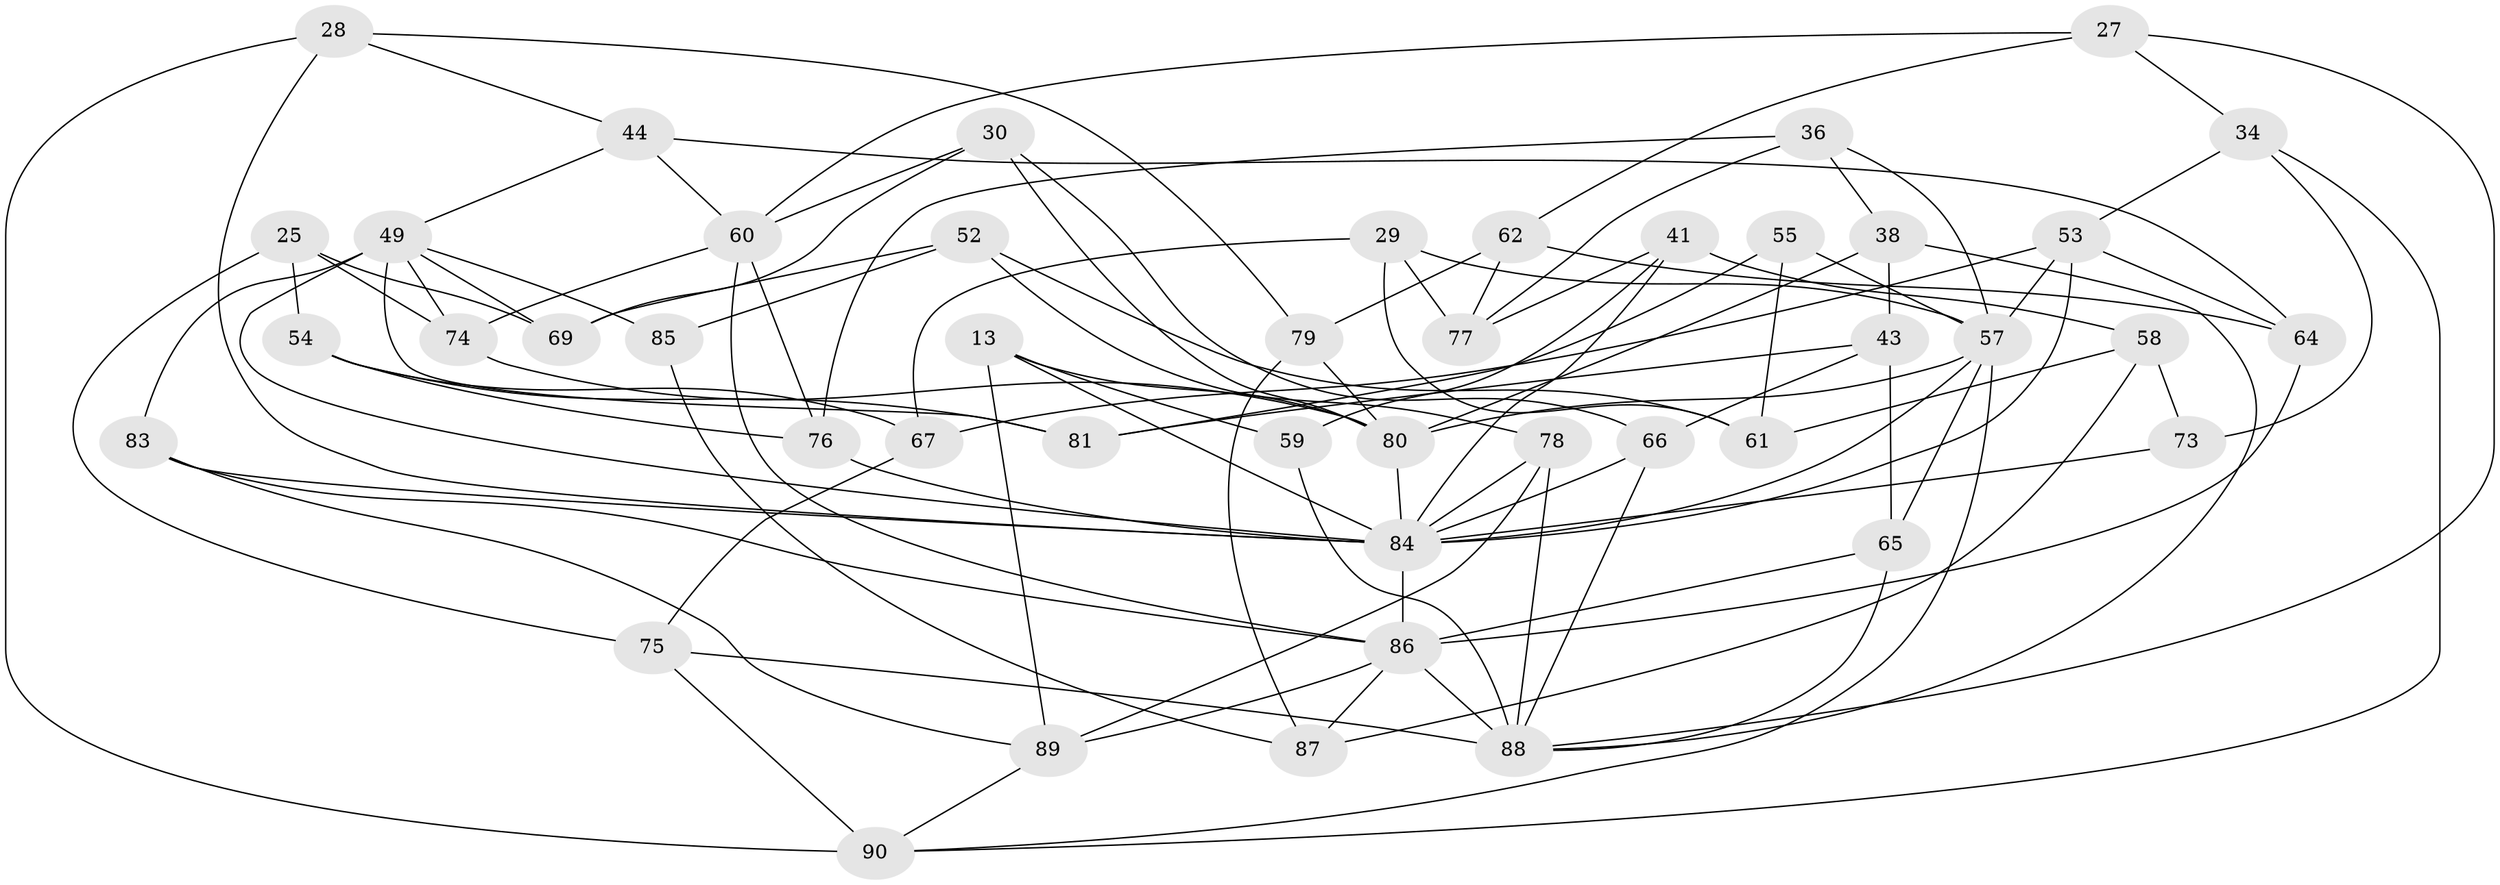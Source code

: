 // original degree distribution, {4: 1.0}
// Generated by graph-tools (version 1.1) at 2025/03/03/04/25 22:03:07]
// undirected, 45 vertices, 104 edges
graph export_dot {
graph [start="1"]
  node [color=gray90,style=filled];
  13 [super="+9"];
  25;
  27;
  28;
  29;
  30;
  34 [super="+32"];
  36;
  38;
  41;
  43;
  44;
  49 [super="+45+19"];
  52;
  53 [super="+17"];
  54;
  55;
  57 [super="+15+50"];
  58;
  59;
  60 [super="+42"];
  61;
  62;
  64;
  65;
  66;
  67;
  69;
  73 [super="+71"];
  74 [super="+20"];
  75 [super="+40"];
  76;
  77;
  78 [super="+35"];
  79;
  80 [super="+21+70"];
  81;
  83 [super="+11"];
  84 [super="+10+39+63+48+23"];
  85;
  86 [super="+72"];
  87;
  88 [super="+2+4+22+46"];
  89 [super="+82"];
  90 [super="+51"];
  13 -- 89;
  13 -- 59 [weight=2];
  13 -- 84 [weight=2];
  13 -- 80;
  25 -- 69;
  25 -- 54;
  25 -- 74;
  25 -- 75;
  27 -- 62;
  27 -- 34;
  27 -- 60;
  27 -- 88;
  28 -- 44;
  28 -- 79;
  28 -- 84;
  28 -- 90;
  29 -- 61;
  29 -- 77;
  29 -- 67;
  29 -- 57;
  30 -- 80;
  30 -- 69;
  30 -- 66;
  30 -- 60;
  34 -- 73 [weight=2];
  34 -- 53 [weight=2];
  34 -- 90;
  36 -- 38;
  36 -- 77;
  36 -- 76;
  36 -- 57;
  38 -- 43;
  38 -- 88;
  38 -- 80;
  41 -- 77;
  41 -- 58;
  41 -- 59;
  41 -- 84;
  43 -- 65;
  43 -- 66;
  43 -- 81;
  44 -- 64;
  44 -- 49;
  44 -- 60;
  49 -- 85 [weight=2];
  49 -- 83 [weight=3];
  49 -- 69;
  49 -- 81;
  49 -- 74;
  49 -- 84 [weight=3];
  52 -- 61;
  52 -- 78;
  52 -- 69;
  52 -- 85;
  53 -- 84 [weight=2];
  53 -- 57 [weight=2];
  53 -- 64;
  53 -- 67;
  54 -- 67;
  54 -- 76;
  54 -- 81;
  55 -- 81;
  55 -- 57 [weight=2];
  55 -- 61;
  57 -- 65;
  57 -- 90;
  57 -- 84 [weight=3];
  57 -- 80;
  58 -- 73;
  58 -- 87;
  58 -- 61;
  59 -- 88;
  60 -- 76;
  60 -- 74;
  60 -- 86 [weight=3];
  62 -- 79;
  62 -- 77;
  62 -- 64;
  64 -- 86;
  65 -- 88;
  65 -- 86;
  66 -- 88;
  66 -- 84;
  67 -- 75;
  73 -- 84 [weight=3];
  74 -- 80 [weight=3];
  75 -- 88 [weight=2];
  75 -- 90 [weight=2];
  76 -- 84;
  78 -- 89 [weight=2];
  78 -- 88 [weight=2];
  78 -- 84;
  79 -- 87;
  79 -- 80;
  80 -- 84 [weight=2];
  83 -- 86;
  83 -- 89;
  83 -- 84;
  84 -- 86 [weight=5];
  85 -- 87;
  86 -- 87;
  86 -- 89;
  86 -- 88 [weight=3];
  89 -- 90;
}
